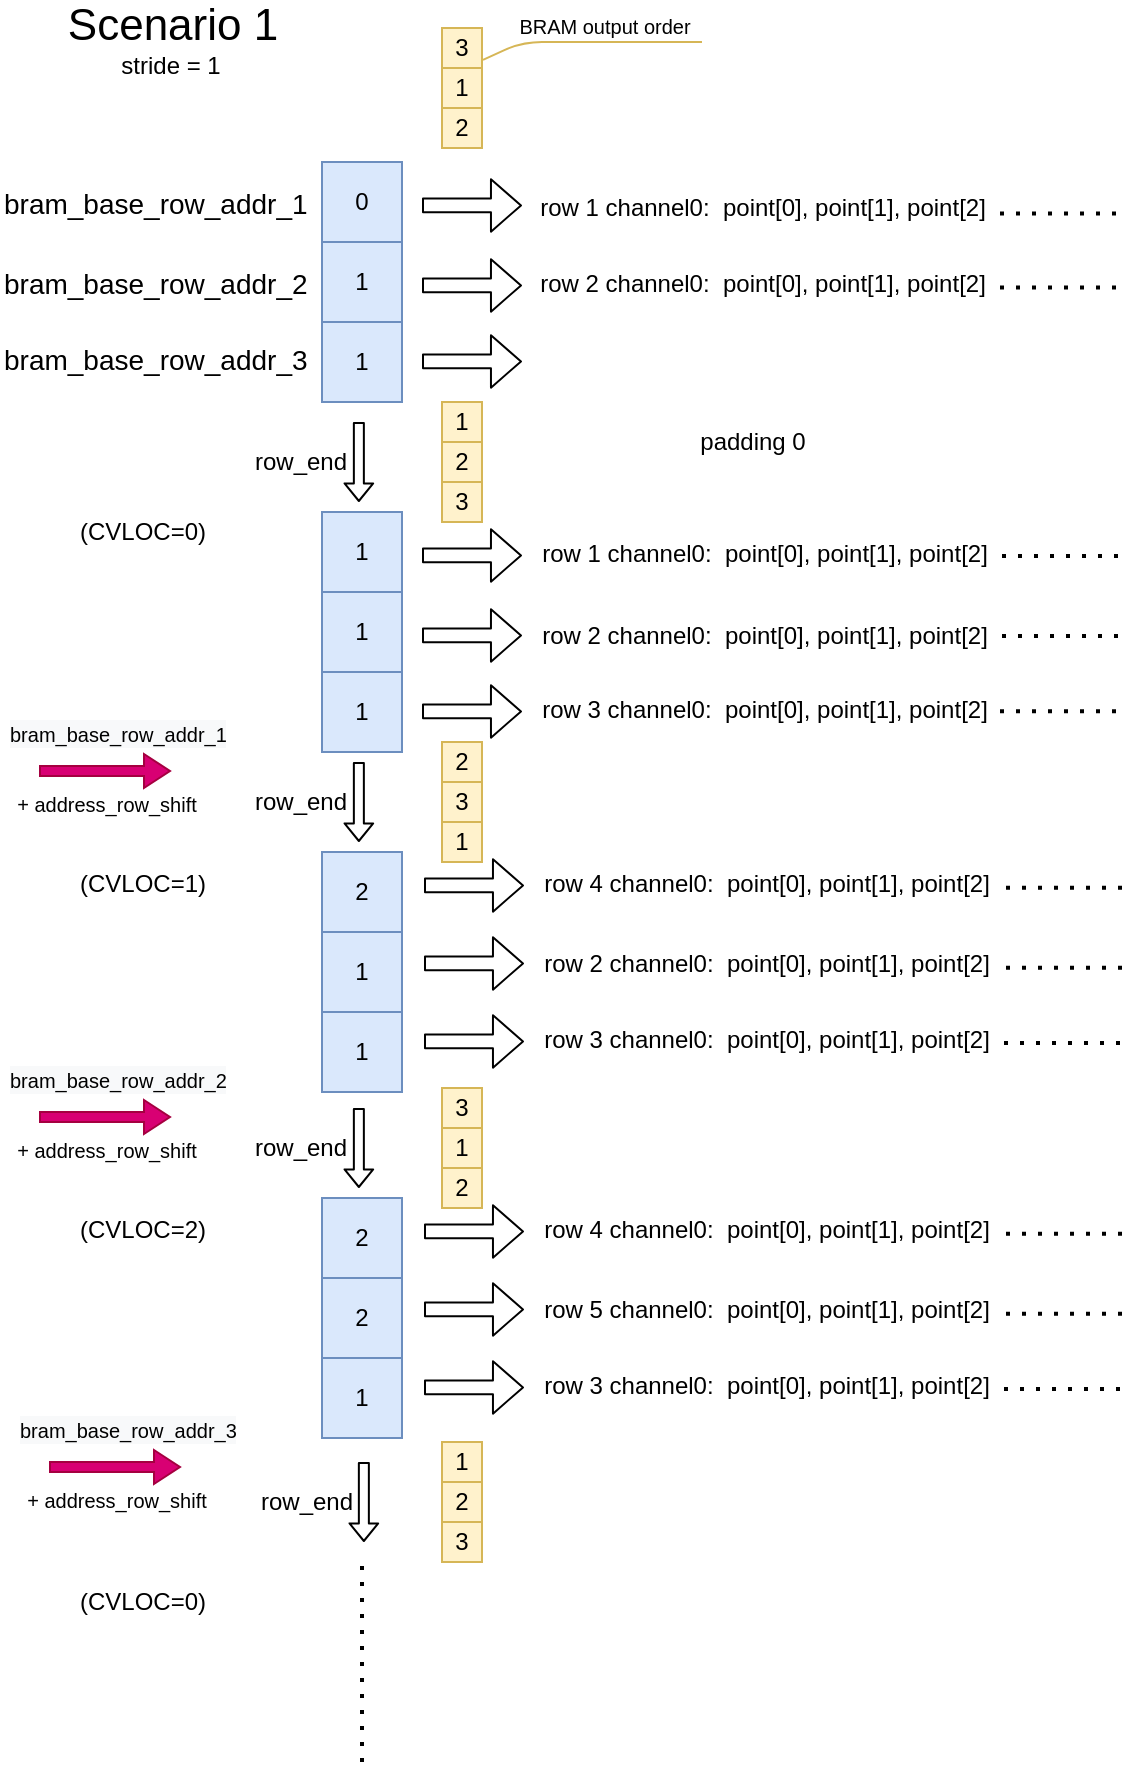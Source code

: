 <mxfile version="14.6.13" type="device"><diagram id="OM-HrraisLl1_jxZnfRo" name="Page-1"><mxGraphModel dx="1024" dy="592" grid="0" gridSize="10" guides="1" tooltips="1" connect="1" arrows="1" fold="1" page="1" pageScale="1" pageWidth="827" pageHeight="1169" math="0" shadow="0"><root><mxCell id="0"/><mxCell id="1" parent="0"/><mxCell id="KE0LGB8rZkqnc1I3y3M2-1" value="&lt;div style=&quot;text-align: left ; line-height: 1.75 ; font-size: 14px&quot;&gt;bram_base_row_addr_1&lt;/div&gt;" style="text;whiteSpace=wrap;html=1;" parent="1" vertex="1"><mxGeometry x="159" y="144" width="180" height="40" as="geometry"/></mxCell><mxCell id="KE0LGB8rZkqnc1I3y3M2-2" value="&lt;div style=&quot;text-align: left ; line-height: 1.75 ; font-size: 14px&quot;&gt;bram_base_row_addr_2&lt;/div&gt;" style="text;whiteSpace=wrap;html=1;" parent="1" vertex="1"><mxGeometry x="159" y="184" width="180" height="40" as="geometry"/></mxCell><mxCell id="KE0LGB8rZkqnc1I3y3M2-3" value="&lt;div style=&quot;text-align: left ; line-height: 1.75 ; font-size: 14px&quot;&gt;bram_base_row_addr_3&lt;/div&gt;" style="text;whiteSpace=wrap;html=1;" parent="1" vertex="1"><mxGeometry x="159" y="222" width="180" height="40" as="geometry"/></mxCell><mxCell id="KE0LGB8rZkqnc1I3y3M2-4" value="" style="shape=table;html=1;whiteSpace=wrap;startSize=0;container=1;collapsible=0;childLayout=tableLayout;fillColor=#dae8fc;strokeColor=#6c8ebf;" parent="1" vertex="1"><mxGeometry x="320" y="142" width="40" height="120" as="geometry"/></mxCell><mxCell id="KE0LGB8rZkqnc1I3y3M2-5" value="" style="shape=partialRectangle;html=1;whiteSpace=wrap;collapsible=0;dropTarget=0;pointerEvents=0;fillColor=none;top=0;left=0;bottom=0;right=0;points=[[0,0.5],[1,0.5]];portConstraint=eastwest;" parent="KE0LGB8rZkqnc1I3y3M2-4" vertex="1"><mxGeometry width="40" height="40" as="geometry"/></mxCell><mxCell id="KE0LGB8rZkqnc1I3y3M2-6" value="0" style="shape=partialRectangle;html=1;whiteSpace=wrap;connectable=0;overflow=hidden;fillColor=none;top=0;left=0;bottom=0;right=0;" parent="KE0LGB8rZkqnc1I3y3M2-5" vertex="1"><mxGeometry width="40" height="40" as="geometry"/></mxCell><mxCell id="KE0LGB8rZkqnc1I3y3M2-7" value="" style="shape=partialRectangle;html=1;whiteSpace=wrap;collapsible=0;dropTarget=0;pointerEvents=0;fillColor=none;top=0;left=0;bottom=0;right=0;points=[[0,0.5],[1,0.5]];portConstraint=eastwest;" parent="KE0LGB8rZkqnc1I3y3M2-4" vertex="1"><mxGeometry y="40" width="40" height="40" as="geometry"/></mxCell><mxCell id="KE0LGB8rZkqnc1I3y3M2-8" value="1" style="shape=partialRectangle;html=1;whiteSpace=wrap;connectable=0;overflow=hidden;fillColor=none;top=0;left=0;bottom=0;right=0;" parent="KE0LGB8rZkqnc1I3y3M2-7" vertex="1"><mxGeometry width="40" height="40" as="geometry"/></mxCell><mxCell id="KE0LGB8rZkqnc1I3y3M2-9" value="" style="shape=partialRectangle;html=1;whiteSpace=wrap;collapsible=0;dropTarget=0;pointerEvents=0;fillColor=none;top=0;left=0;bottom=0;right=0;points=[[0,0.5],[1,0.5]];portConstraint=eastwest;" parent="KE0LGB8rZkqnc1I3y3M2-4" vertex="1"><mxGeometry y="80" width="40" height="40" as="geometry"/></mxCell><mxCell id="KE0LGB8rZkqnc1I3y3M2-10" value="1" style="shape=partialRectangle;html=1;whiteSpace=wrap;connectable=0;overflow=hidden;fillColor=none;top=0;left=0;bottom=0;right=0;" parent="KE0LGB8rZkqnc1I3y3M2-9" vertex="1"><mxGeometry width="40" height="40" as="geometry"/></mxCell><mxCell id="KE0LGB8rZkqnc1I3y3M2-11" value="" style="shape=flexArrow;endArrow=classic;html=1;width=5;endSize=2.6;endWidth=8.333;" parent="1" edge="1"><mxGeometry width="50" height="50" relative="1" as="geometry"><mxPoint x="338.43" y="272" as="sourcePoint"/><mxPoint x="338.43" y="312" as="targetPoint"/></mxGeometry></mxCell><mxCell id="KE0LGB8rZkqnc1I3y3M2-12" value="row_end" style="text;html=1;align=center;verticalAlign=middle;resizable=0;points=[];autosize=1;strokeColor=none;" parent="1" vertex="1"><mxGeometry x="281" y="283" width="56" height="18" as="geometry"/></mxCell><mxCell id="KE0LGB8rZkqnc1I3y3M2-13" value="" style="shape=table;html=1;whiteSpace=wrap;startSize=0;container=1;collapsible=0;childLayout=tableLayout;fillColor=#dae8fc;strokeColor=#6c8ebf;" parent="1" vertex="1"><mxGeometry x="320" y="317" width="40" height="120" as="geometry"/></mxCell><mxCell id="KE0LGB8rZkqnc1I3y3M2-14" value="" style="shape=partialRectangle;html=1;whiteSpace=wrap;collapsible=0;dropTarget=0;pointerEvents=0;fillColor=none;top=0;left=0;bottom=0;right=0;points=[[0,0.5],[1,0.5]];portConstraint=eastwest;" parent="KE0LGB8rZkqnc1I3y3M2-13" vertex="1"><mxGeometry width="40" height="40" as="geometry"/></mxCell><mxCell id="KE0LGB8rZkqnc1I3y3M2-15" value="1" style="shape=partialRectangle;html=1;whiteSpace=wrap;connectable=0;overflow=hidden;fillColor=none;top=0;left=0;bottom=0;right=0;" parent="KE0LGB8rZkqnc1I3y3M2-14" vertex="1"><mxGeometry width="40" height="40" as="geometry"/></mxCell><mxCell id="KE0LGB8rZkqnc1I3y3M2-16" value="" style="shape=partialRectangle;html=1;whiteSpace=wrap;collapsible=0;dropTarget=0;pointerEvents=0;fillColor=none;top=0;left=0;bottom=0;right=0;points=[[0,0.5],[1,0.5]];portConstraint=eastwest;" parent="KE0LGB8rZkqnc1I3y3M2-13" vertex="1"><mxGeometry y="40" width="40" height="40" as="geometry"/></mxCell><mxCell id="KE0LGB8rZkqnc1I3y3M2-17" value="1" style="shape=partialRectangle;html=1;whiteSpace=wrap;connectable=0;overflow=hidden;fillColor=none;top=0;left=0;bottom=0;right=0;" parent="KE0LGB8rZkqnc1I3y3M2-16" vertex="1"><mxGeometry width="40" height="40" as="geometry"/></mxCell><mxCell id="KE0LGB8rZkqnc1I3y3M2-18" value="" style="shape=partialRectangle;html=1;whiteSpace=wrap;collapsible=0;dropTarget=0;pointerEvents=0;fillColor=none;top=0;left=0;bottom=0;right=0;points=[[0,0.5],[1,0.5]];portConstraint=eastwest;" parent="KE0LGB8rZkqnc1I3y3M2-13" vertex="1"><mxGeometry y="80" width="40" height="40" as="geometry"/></mxCell><mxCell id="KE0LGB8rZkqnc1I3y3M2-19" value="1" style="shape=partialRectangle;html=1;whiteSpace=wrap;connectable=0;overflow=hidden;fillColor=none;top=0;left=0;bottom=0;right=0;" parent="KE0LGB8rZkqnc1I3y3M2-18" vertex="1"><mxGeometry width="40" height="40" as="geometry"/></mxCell><mxCell id="KE0LGB8rZkqnc1I3y3M2-36" value="" style="shape=flexArrow;endArrow=classic;html=1;width=5;endSize=2.6;endWidth=8.333;" parent="1" edge="1"><mxGeometry width="50" height="50" relative="1" as="geometry"><mxPoint x="338.43" y="442" as="sourcePoint"/><mxPoint x="338.43" y="482" as="targetPoint"/></mxGeometry></mxCell><mxCell id="KE0LGB8rZkqnc1I3y3M2-37" value="" style="shape=table;html=1;whiteSpace=wrap;startSize=0;container=1;collapsible=0;childLayout=tableLayout;fillColor=#dae8fc;strokeColor=#6c8ebf;" parent="1" vertex="1"><mxGeometry x="320" y="487" width="40" height="120" as="geometry"/></mxCell><mxCell id="KE0LGB8rZkqnc1I3y3M2-38" value="" style="shape=partialRectangle;html=1;whiteSpace=wrap;collapsible=0;dropTarget=0;pointerEvents=0;fillColor=none;top=0;left=0;bottom=0;right=0;points=[[0,0.5],[1,0.5]];portConstraint=eastwest;" parent="KE0LGB8rZkqnc1I3y3M2-37" vertex="1"><mxGeometry width="40" height="40" as="geometry"/></mxCell><mxCell id="KE0LGB8rZkqnc1I3y3M2-39" value="2" style="shape=partialRectangle;html=1;whiteSpace=wrap;connectable=0;overflow=hidden;fillColor=none;top=0;left=0;bottom=0;right=0;" parent="KE0LGB8rZkqnc1I3y3M2-38" vertex="1"><mxGeometry width="40" height="40" as="geometry"/></mxCell><mxCell id="KE0LGB8rZkqnc1I3y3M2-40" value="" style="shape=partialRectangle;html=1;whiteSpace=wrap;collapsible=0;dropTarget=0;pointerEvents=0;fillColor=none;top=0;left=0;bottom=0;right=0;points=[[0,0.5],[1,0.5]];portConstraint=eastwest;" parent="KE0LGB8rZkqnc1I3y3M2-37" vertex="1"><mxGeometry y="40" width="40" height="40" as="geometry"/></mxCell><mxCell id="KE0LGB8rZkqnc1I3y3M2-41" value="1" style="shape=partialRectangle;html=1;whiteSpace=wrap;connectable=0;overflow=hidden;fillColor=none;top=0;left=0;bottom=0;right=0;" parent="KE0LGB8rZkqnc1I3y3M2-40" vertex="1"><mxGeometry width="40" height="40" as="geometry"/></mxCell><mxCell id="KE0LGB8rZkqnc1I3y3M2-42" value="" style="shape=partialRectangle;html=1;whiteSpace=wrap;collapsible=0;dropTarget=0;pointerEvents=0;fillColor=none;top=0;left=0;bottom=0;right=0;points=[[0,0.5],[1,0.5]];portConstraint=eastwest;" parent="KE0LGB8rZkqnc1I3y3M2-37" vertex="1"><mxGeometry y="80" width="40" height="40" as="geometry"/></mxCell><mxCell id="KE0LGB8rZkqnc1I3y3M2-43" value="1" style="shape=partialRectangle;html=1;whiteSpace=wrap;connectable=0;overflow=hidden;fillColor=none;top=0;left=0;bottom=0;right=0;" parent="KE0LGB8rZkqnc1I3y3M2-42" vertex="1"><mxGeometry width="40" height="40" as="geometry"/></mxCell><mxCell id="KE0LGB8rZkqnc1I3y3M2-44" value="row_end" style="text;html=1;align=center;verticalAlign=middle;resizable=0;points=[];autosize=1;strokeColor=none;" parent="1" vertex="1"><mxGeometry x="281" y="453" width="56" height="18" as="geometry"/></mxCell><mxCell id="KE0LGB8rZkqnc1I3y3M2-45" value="" style="shape=flexArrow;endArrow=classic;html=1;width=6.857;endSize=4.674;endWidth=18.367;" parent="1" edge="1"><mxGeometry width="50" height="50" relative="1" as="geometry"><mxPoint x="370" y="163.71" as="sourcePoint"/><mxPoint x="420" y="163.71" as="targetPoint"/></mxGeometry></mxCell><mxCell id="KE0LGB8rZkqnc1I3y3M2-46" value="padding 0" style="text;html=1;align=center;verticalAlign=middle;resizable=0;points=[];autosize=1;strokeColor=none;" parent="1" vertex="1"><mxGeometry x="500" y="272" width="70" height="20" as="geometry"/></mxCell><mxCell id="KE0LGB8rZkqnc1I3y3M2-47" value="" style="shape=flexArrow;endArrow=classic;html=1;width=6.857;endSize=4.674;endWidth=18.367;" parent="1" edge="1"><mxGeometry width="50" height="50" relative="1" as="geometry"><mxPoint x="370" y="203.71" as="sourcePoint"/><mxPoint x="420" y="203.71" as="targetPoint"/></mxGeometry></mxCell><mxCell id="KE0LGB8rZkqnc1I3y3M2-48" value="row 1 channel0:&amp;nbsp; point[0], point[1], point[2]" style="text;html=1;align=center;verticalAlign=middle;resizable=0;points=[];autosize=1;strokeColor=none;" parent="1" vertex="1"><mxGeometry x="423" y="156" width="233" height="18" as="geometry"/></mxCell><mxCell id="KE0LGB8rZkqnc1I3y3M2-49" value="" style="shape=table;html=1;whiteSpace=wrap;startSize=0;container=1;collapsible=0;childLayout=tableLayout;fillColor=#fff2cc;strokeColor=#d6b656;" parent="1" vertex="1"><mxGeometry x="380" y="75" width="20" height="60" as="geometry"/></mxCell><mxCell id="KE0LGB8rZkqnc1I3y3M2-50" value="" style="shape=partialRectangle;html=1;whiteSpace=wrap;collapsible=0;dropTarget=0;pointerEvents=0;fillColor=none;top=0;left=0;bottom=0;right=0;points=[[0,0.5],[1,0.5]];portConstraint=eastwest;" parent="KE0LGB8rZkqnc1I3y3M2-49" vertex="1"><mxGeometry width="20" height="20" as="geometry"/></mxCell><mxCell id="KE0LGB8rZkqnc1I3y3M2-51" value="3" style="shape=partialRectangle;html=1;whiteSpace=wrap;connectable=0;overflow=hidden;fillColor=none;top=0;left=0;bottom=0;right=0;" parent="KE0LGB8rZkqnc1I3y3M2-50" vertex="1"><mxGeometry width="20" height="20" as="geometry"/></mxCell><mxCell id="KE0LGB8rZkqnc1I3y3M2-52" value="" style="shape=partialRectangle;html=1;whiteSpace=wrap;collapsible=0;dropTarget=0;pointerEvents=0;fillColor=none;top=0;left=0;bottom=0;right=0;points=[[0,0.5],[1,0.5]];portConstraint=eastwest;" parent="KE0LGB8rZkqnc1I3y3M2-49" vertex="1"><mxGeometry y="20" width="20" height="20" as="geometry"/></mxCell><mxCell id="KE0LGB8rZkqnc1I3y3M2-53" value="1" style="shape=partialRectangle;html=1;whiteSpace=wrap;connectable=0;overflow=hidden;fillColor=none;top=0;left=0;bottom=0;right=0;" parent="KE0LGB8rZkqnc1I3y3M2-52" vertex="1"><mxGeometry width="20" height="20" as="geometry"/></mxCell><mxCell id="KE0LGB8rZkqnc1I3y3M2-54" value="" style="shape=partialRectangle;html=1;whiteSpace=wrap;collapsible=0;dropTarget=0;pointerEvents=0;fillColor=none;top=0;left=0;bottom=0;right=0;points=[[0,0.5],[1,0.5]];portConstraint=eastwest;" parent="KE0LGB8rZkqnc1I3y3M2-49" vertex="1"><mxGeometry y="40" width="20" height="20" as="geometry"/></mxCell><mxCell id="KE0LGB8rZkqnc1I3y3M2-55" value="2" style="shape=partialRectangle;html=1;whiteSpace=wrap;connectable=0;overflow=hidden;fillColor=none;top=0;left=0;bottom=0;right=0;" parent="KE0LGB8rZkqnc1I3y3M2-54" vertex="1"><mxGeometry width="20" height="20" as="geometry"/></mxCell><mxCell id="KE0LGB8rZkqnc1I3y3M2-56" value="&lt;font style=&quot;font-size: 10px&quot;&gt;BRAM output order&lt;/font&gt;" style="text;html=1;align=center;verticalAlign=middle;resizable=0;points=[];autosize=1;strokeColor=none;" parent="1" vertex="1"><mxGeometry x="411" y="64" width="100" height="20" as="geometry"/></mxCell><mxCell id="KE0LGB8rZkqnc1I3y3M2-57" value="" style="shape=flexArrow;endArrow=classic;html=1;width=6.857;endSize=4.674;endWidth=18.367;" parent="1" edge="1"><mxGeometry width="50" height="50" relative="1" as="geometry"><mxPoint x="370" y="241.71" as="sourcePoint"/><mxPoint x="420" y="241.71" as="targetPoint"/></mxGeometry></mxCell><mxCell id="KE0LGB8rZkqnc1I3y3M2-58" value="row 2 channel0:&amp;nbsp; point[0], point[1], point[2]" style="text;html=1;align=center;verticalAlign=middle;resizable=0;points=[];autosize=1;strokeColor=none;" parent="1" vertex="1"><mxGeometry x="423" y="194" width="233" height="18" as="geometry"/></mxCell><mxCell id="KE0LGB8rZkqnc1I3y3M2-59" value="" style="endArrow=none;dashed=1;html=1;dashPattern=1 3;strokeWidth=2;" parent="1" edge="1"><mxGeometry width="50" height="50" relative="1" as="geometry"><mxPoint x="659" y="167.71" as="sourcePoint"/><mxPoint x="719" y="167.71" as="targetPoint"/></mxGeometry></mxCell><mxCell id="KE0LGB8rZkqnc1I3y3M2-61" value="" style="endArrow=none;dashed=1;html=1;dashPattern=1 3;strokeWidth=2;" parent="1" edge="1"><mxGeometry width="50" height="50" relative="1" as="geometry"><mxPoint x="659" y="204.71" as="sourcePoint"/><mxPoint x="719" y="204.71" as="targetPoint"/></mxGeometry></mxCell><mxCell id="KE0LGB8rZkqnc1I3y3M2-62" value="" style="shape=flexArrow;endArrow=classic;html=1;width=6.857;endSize=4.674;endWidth=18.367;" parent="1" edge="1"><mxGeometry width="50" height="50" relative="1" as="geometry"><mxPoint x="370" y="338.71" as="sourcePoint"/><mxPoint x="420" y="338.71" as="targetPoint"/></mxGeometry></mxCell><mxCell id="KE0LGB8rZkqnc1I3y3M2-64" value="" style="shape=flexArrow;endArrow=classic;html=1;width=6.857;endSize=4.674;endWidth=18.367;" parent="1" edge="1"><mxGeometry width="50" height="50" relative="1" as="geometry"><mxPoint x="370" y="378.71" as="sourcePoint"/><mxPoint x="420" y="378.71" as="targetPoint"/></mxGeometry></mxCell><mxCell id="KE0LGB8rZkqnc1I3y3M2-65" value="row 1 channel0:&amp;nbsp; point[0], point[1], point[2]" style="text;html=1;align=center;verticalAlign=middle;resizable=0;points=[];autosize=1;strokeColor=none;" parent="1" vertex="1"><mxGeometry x="424" y="329" width="233" height="18" as="geometry"/></mxCell><mxCell id="KE0LGB8rZkqnc1I3y3M2-66" value="" style="shape=flexArrow;endArrow=classic;html=1;width=6.857;endSize=4.674;endWidth=18.367;" parent="1" edge="1"><mxGeometry width="50" height="50" relative="1" as="geometry"><mxPoint x="370" y="416.71" as="sourcePoint"/><mxPoint x="420" y="416.71" as="targetPoint"/></mxGeometry></mxCell><mxCell id="KE0LGB8rZkqnc1I3y3M2-67" value="row 2 channel0:&amp;nbsp; point[0], point[1], point[2]" style="text;html=1;align=center;verticalAlign=middle;resizable=0;points=[];autosize=1;strokeColor=none;" parent="1" vertex="1"><mxGeometry x="424" y="370" width="233" height="18" as="geometry"/></mxCell><mxCell id="KE0LGB8rZkqnc1I3y3M2-70" value="row 3 channel0:&amp;nbsp; point[0], point[1], point[2]" style="text;html=1;align=center;verticalAlign=middle;resizable=0;points=[];autosize=1;strokeColor=none;" parent="1" vertex="1"><mxGeometry x="424" y="407" width="233" height="18" as="geometry"/></mxCell><mxCell id="KE0LGB8rZkqnc1I3y3M2-74" value="" style="endArrow=none;html=1;exitX=1.025;exitY=0.795;exitDx=0;exitDy=0;exitPerimeter=0;fillColor=#fff2cc;strokeColor=#d6b656;" parent="1" source="KE0LGB8rZkqnc1I3y3M2-50" edge="1"><mxGeometry width="50" height="50" relative="1" as="geometry"><mxPoint x="410" y="132" as="sourcePoint"/><mxPoint x="510" y="82" as="targetPoint"/><Array as="points"><mxPoint x="420" y="82"/></Array></mxGeometry></mxCell><mxCell id="KE0LGB8rZkqnc1I3y3M2-75" value="" style="shape=table;html=1;whiteSpace=wrap;startSize=0;container=1;collapsible=0;childLayout=tableLayout;fillColor=#fff2cc;strokeColor=#d6b656;" parent="1" vertex="1"><mxGeometry x="380" y="262" width="20" height="60" as="geometry"/></mxCell><mxCell id="KE0LGB8rZkqnc1I3y3M2-76" value="" style="shape=partialRectangle;html=1;whiteSpace=wrap;collapsible=0;dropTarget=0;pointerEvents=0;fillColor=none;top=0;left=0;bottom=0;right=0;points=[[0,0.5],[1,0.5]];portConstraint=eastwest;" parent="KE0LGB8rZkqnc1I3y3M2-75" vertex="1"><mxGeometry width="20" height="20" as="geometry"/></mxCell><mxCell id="KE0LGB8rZkqnc1I3y3M2-77" value="1" style="shape=partialRectangle;html=1;whiteSpace=wrap;connectable=0;overflow=hidden;fillColor=none;top=0;left=0;bottom=0;right=0;" parent="KE0LGB8rZkqnc1I3y3M2-76" vertex="1"><mxGeometry width="20" height="20" as="geometry"/></mxCell><mxCell id="KE0LGB8rZkqnc1I3y3M2-78" value="" style="shape=partialRectangle;html=1;whiteSpace=wrap;collapsible=0;dropTarget=0;pointerEvents=0;fillColor=none;top=0;left=0;bottom=0;right=0;points=[[0,0.5],[1,0.5]];portConstraint=eastwest;" parent="KE0LGB8rZkqnc1I3y3M2-75" vertex="1"><mxGeometry y="20" width="20" height="20" as="geometry"/></mxCell><mxCell id="KE0LGB8rZkqnc1I3y3M2-79" value="2" style="shape=partialRectangle;html=1;whiteSpace=wrap;connectable=0;overflow=hidden;fillColor=none;top=0;left=0;bottom=0;right=0;" parent="KE0LGB8rZkqnc1I3y3M2-78" vertex="1"><mxGeometry width="20" height="20" as="geometry"/></mxCell><mxCell id="KE0LGB8rZkqnc1I3y3M2-80" value="" style="shape=partialRectangle;html=1;whiteSpace=wrap;collapsible=0;dropTarget=0;pointerEvents=0;fillColor=none;top=0;left=0;bottom=0;right=0;points=[[0,0.5],[1,0.5]];portConstraint=eastwest;" parent="KE0LGB8rZkqnc1I3y3M2-75" vertex="1"><mxGeometry y="40" width="20" height="20" as="geometry"/></mxCell><mxCell id="KE0LGB8rZkqnc1I3y3M2-81" value="3" style="shape=partialRectangle;html=1;whiteSpace=wrap;connectable=0;overflow=hidden;fillColor=none;top=0;left=0;bottom=0;right=0;" parent="KE0LGB8rZkqnc1I3y3M2-80" vertex="1"><mxGeometry width="20" height="20" as="geometry"/></mxCell><mxCell id="KE0LGB8rZkqnc1I3y3M2-82" value="&lt;font style=&quot;font-size: 22px&quot;&gt;Scenario 1&lt;/font&gt;" style="text;html=1;align=center;verticalAlign=middle;resizable=0;points=[];autosize=1;strokeColor=none;" parent="1" vertex="1"><mxGeometry x="185" y="64" width="120" height="20" as="geometry"/></mxCell><mxCell id="KE0LGB8rZkqnc1I3y3M2-83" value="stride = 1" style="text;html=1;align=center;verticalAlign=middle;resizable=0;points=[];autosize=1;strokeColor=none;" parent="1" vertex="1"><mxGeometry x="209" y="84" width="70" height="20" as="geometry"/></mxCell><mxCell id="KE0LGB8rZkqnc1I3y3M2-84" value="" style="shape=table;html=1;whiteSpace=wrap;startSize=0;container=1;collapsible=0;childLayout=tableLayout;fillColor=#fff2cc;strokeColor=#d6b656;" parent="1" vertex="1"><mxGeometry x="380" y="432" width="20" height="60" as="geometry"/></mxCell><mxCell id="KE0LGB8rZkqnc1I3y3M2-85" value="" style="shape=partialRectangle;html=1;whiteSpace=wrap;collapsible=0;dropTarget=0;pointerEvents=0;fillColor=none;top=0;left=0;bottom=0;right=0;points=[[0,0.5],[1,0.5]];portConstraint=eastwest;" parent="KE0LGB8rZkqnc1I3y3M2-84" vertex="1"><mxGeometry width="20" height="20" as="geometry"/></mxCell><mxCell id="KE0LGB8rZkqnc1I3y3M2-86" value="2" style="shape=partialRectangle;html=1;whiteSpace=wrap;connectable=0;overflow=hidden;fillColor=none;top=0;left=0;bottom=0;right=0;" parent="KE0LGB8rZkqnc1I3y3M2-85" vertex="1"><mxGeometry width="20" height="20" as="geometry"/></mxCell><mxCell id="KE0LGB8rZkqnc1I3y3M2-87" value="" style="shape=partialRectangle;html=1;whiteSpace=wrap;collapsible=0;dropTarget=0;pointerEvents=0;fillColor=none;top=0;left=0;bottom=0;right=0;points=[[0,0.5],[1,0.5]];portConstraint=eastwest;" parent="KE0LGB8rZkqnc1I3y3M2-84" vertex="1"><mxGeometry y="20" width="20" height="20" as="geometry"/></mxCell><mxCell id="KE0LGB8rZkqnc1I3y3M2-88" value="3" style="shape=partialRectangle;html=1;whiteSpace=wrap;connectable=0;overflow=hidden;fillColor=none;top=0;left=0;bottom=0;right=0;" parent="KE0LGB8rZkqnc1I3y3M2-87" vertex="1"><mxGeometry width="20" height="20" as="geometry"/></mxCell><mxCell id="KE0LGB8rZkqnc1I3y3M2-89" value="" style="shape=partialRectangle;html=1;whiteSpace=wrap;collapsible=0;dropTarget=0;pointerEvents=0;fillColor=none;top=0;left=0;bottom=0;right=0;points=[[0,0.5],[1,0.5]];portConstraint=eastwest;" parent="KE0LGB8rZkqnc1I3y3M2-84" vertex="1"><mxGeometry y="40" width="20" height="20" as="geometry"/></mxCell><mxCell id="KE0LGB8rZkqnc1I3y3M2-90" value="1" style="shape=partialRectangle;html=1;whiteSpace=wrap;connectable=0;overflow=hidden;fillColor=none;top=0;left=0;bottom=0;right=0;" parent="KE0LGB8rZkqnc1I3y3M2-89" vertex="1"><mxGeometry width="20" height="20" as="geometry"/></mxCell><mxCell id="KE0LGB8rZkqnc1I3y3M2-91" value="" style="shape=flexArrow;endArrow=classic;html=1;width=6.857;endSize=4.674;endWidth=18.367;" parent="1" edge="1"><mxGeometry width="50" height="50" relative="1" as="geometry"><mxPoint x="371.0" y="503.71" as="sourcePoint"/><mxPoint x="421.0" y="503.71" as="targetPoint"/></mxGeometry></mxCell><mxCell id="KE0LGB8rZkqnc1I3y3M2-92" value="" style="shape=flexArrow;endArrow=classic;html=1;width=6.857;endSize=4.674;endWidth=18.367;" parent="1" edge="1"><mxGeometry width="50" height="50" relative="1" as="geometry"><mxPoint x="371.0" y="542.71" as="sourcePoint"/><mxPoint x="421.0" y="542.71" as="targetPoint"/></mxGeometry></mxCell><mxCell id="KE0LGB8rZkqnc1I3y3M2-93" value="row 4 channel0:&amp;nbsp; point[0], point[1], point[2]" style="text;html=1;align=center;verticalAlign=middle;resizable=0;points=[];autosize=1;strokeColor=none;" parent="1" vertex="1"><mxGeometry x="425" y="494" width="233" height="18" as="geometry"/></mxCell><mxCell id="KE0LGB8rZkqnc1I3y3M2-94" value="" style="shape=flexArrow;endArrow=classic;html=1;width=6.857;endSize=4.674;endWidth=18.367;" parent="1" edge="1"><mxGeometry width="50" height="50" relative="1" as="geometry"><mxPoint x="371.0" y="581.71" as="sourcePoint"/><mxPoint x="421.0" y="581.71" as="targetPoint"/></mxGeometry></mxCell><mxCell id="KE0LGB8rZkqnc1I3y3M2-95" value="row 2 channel0:&amp;nbsp; point[0], point[1], point[2]" style="text;html=1;align=center;verticalAlign=middle;resizable=0;points=[];autosize=1;strokeColor=none;" parent="1" vertex="1"><mxGeometry x="425" y="534" width="233" height="18" as="geometry"/></mxCell><mxCell id="KE0LGB8rZkqnc1I3y3M2-96" value="row 3 channel0:&amp;nbsp; point[0], point[1], point[2]" style="text;html=1;align=center;verticalAlign=middle;resizable=0;points=[];autosize=1;strokeColor=none;" parent="1" vertex="1"><mxGeometry x="425" y="572" width="233" height="18" as="geometry"/></mxCell><mxCell id="KE0LGB8rZkqnc1I3y3M2-97" value="" style="endArrow=none;dashed=1;html=1;dashPattern=1 3;strokeWidth=2;" parent="1" edge="1"><mxGeometry width="50" height="50" relative="1" as="geometry"><mxPoint x="660" y="339.0" as="sourcePoint"/><mxPoint x="720" y="339.0" as="targetPoint"/></mxGeometry></mxCell><mxCell id="KE0LGB8rZkqnc1I3y3M2-98" value="" style="endArrow=none;dashed=1;html=1;dashPattern=1 3;strokeWidth=2;" parent="1" edge="1"><mxGeometry width="50" height="50" relative="1" as="geometry"><mxPoint x="660" y="379" as="sourcePoint"/><mxPoint x="720" y="379" as="targetPoint"/></mxGeometry></mxCell><mxCell id="KE0LGB8rZkqnc1I3y3M2-101" value="" style="endArrow=none;dashed=1;html=1;dashPattern=1 3;strokeWidth=2;" parent="1" edge="1"><mxGeometry width="50" height="50" relative="1" as="geometry"><mxPoint x="659" y="416.66" as="sourcePoint"/><mxPoint x="719" y="416.66" as="targetPoint"/></mxGeometry></mxCell><mxCell id="KE0LGB8rZkqnc1I3y3M2-102" value="" style="endArrow=none;dashed=1;html=1;dashPattern=1 3;strokeWidth=2;" parent="1" edge="1"><mxGeometry width="50" height="50" relative="1" as="geometry"><mxPoint x="662" y="504.83" as="sourcePoint"/><mxPoint x="722" y="504.83" as="targetPoint"/></mxGeometry></mxCell><mxCell id="KE0LGB8rZkqnc1I3y3M2-103" value="" style="endArrow=none;dashed=1;html=1;dashPattern=1 3;strokeWidth=2;" parent="1" edge="1"><mxGeometry width="50" height="50" relative="1" as="geometry"><mxPoint x="662" y="544.83" as="sourcePoint"/><mxPoint x="722" y="544.83" as="targetPoint"/></mxGeometry></mxCell><mxCell id="KE0LGB8rZkqnc1I3y3M2-104" value="" style="endArrow=none;dashed=1;html=1;dashPattern=1 3;strokeWidth=2;" parent="1" edge="1"><mxGeometry width="50" height="50" relative="1" as="geometry"><mxPoint x="661" y="582.49" as="sourcePoint"/><mxPoint x="721" y="582.49" as="targetPoint"/></mxGeometry></mxCell><mxCell id="KE0LGB8rZkqnc1I3y3M2-105" value="" style="shape=flexArrow;endArrow=classic;html=1;width=5;endSize=2.6;endWidth=8.333;" parent="1" edge="1"><mxGeometry width="50" height="50" relative="1" as="geometry"><mxPoint x="338.43" y="615" as="sourcePoint"/><mxPoint x="338.43" y="655" as="targetPoint"/></mxGeometry></mxCell><mxCell id="KE0LGB8rZkqnc1I3y3M2-106" value="" style="shape=table;html=1;whiteSpace=wrap;startSize=0;container=1;collapsible=0;childLayout=tableLayout;fillColor=#dae8fc;strokeColor=#6c8ebf;" parent="1" vertex="1"><mxGeometry x="320" y="660" width="40" height="120" as="geometry"/></mxCell><mxCell id="KE0LGB8rZkqnc1I3y3M2-107" value="" style="shape=partialRectangle;html=1;whiteSpace=wrap;collapsible=0;dropTarget=0;pointerEvents=0;fillColor=none;top=0;left=0;bottom=0;right=0;points=[[0,0.5],[1,0.5]];portConstraint=eastwest;" parent="KE0LGB8rZkqnc1I3y3M2-106" vertex="1"><mxGeometry width="40" height="40" as="geometry"/></mxCell><mxCell id="KE0LGB8rZkqnc1I3y3M2-108" value="2" style="shape=partialRectangle;html=1;whiteSpace=wrap;connectable=0;overflow=hidden;fillColor=none;top=0;left=0;bottom=0;right=0;" parent="KE0LGB8rZkqnc1I3y3M2-107" vertex="1"><mxGeometry width="40" height="40" as="geometry"/></mxCell><mxCell id="KE0LGB8rZkqnc1I3y3M2-109" value="" style="shape=partialRectangle;html=1;whiteSpace=wrap;collapsible=0;dropTarget=0;pointerEvents=0;fillColor=none;top=0;left=0;bottom=0;right=0;points=[[0,0.5],[1,0.5]];portConstraint=eastwest;" parent="KE0LGB8rZkqnc1I3y3M2-106" vertex="1"><mxGeometry y="40" width="40" height="40" as="geometry"/></mxCell><mxCell id="KE0LGB8rZkqnc1I3y3M2-110" value="2" style="shape=partialRectangle;html=1;whiteSpace=wrap;connectable=0;overflow=hidden;fillColor=none;top=0;left=0;bottom=0;right=0;" parent="KE0LGB8rZkqnc1I3y3M2-109" vertex="1"><mxGeometry width="40" height="40" as="geometry"/></mxCell><mxCell id="KE0LGB8rZkqnc1I3y3M2-111" value="" style="shape=partialRectangle;html=1;whiteSpace=wrap;collapsible=0;dropTarget=0;pointerEvents=0;fillColor=none;top=0;left=0;bottom=0;right=0;points=[[0,0.5],[1,0.5]];portConstraint=eastwest;" parent="KE0LGB8rZkqnc1I3y3M2-106" vertex="1"><mxGeometry y="80" width="40" height="40" as="geometry"/></mxCell><mxCell id="KE0LGB8rZkqnc1I3y3M2-112" value="1" style="shape=partialRectangle;html=1;whiteSpace=wrap;connectable=0;overflow=hidden;fillColor=none;top=0;left=0;bottom=0;right=0;" parent="KE0LGB8rZkqnc1I3y3M2-111" vertex="1"><mxGeometry width="40" height="40" as="geometry"/></mxCell><mxCell id="KE0LGB8rZkqnc1I3y3M2-113" value="row_end" style="text;html=1;align=center;verticalAlign=middle;resizable=0;points=[];autosize=1;strokeColor=none;" parent="1" vertex="1"><mxGeometry x="281" y="626" width="56" height="18" as="geometry"/></mxCell><mxCell id="KE0LGB8rZkqnc1I3y3M2-114" value="" style="shape=table;html=1;whiteSpace=wrap;startSize=0;container=1;collapsible=0;childLayout=tableLayout;fillColor=#fff2cc;strokeColor=#d6b656;" parent="1" vertex="1"><mxGeometry x="380" y="605" width="20" height="60" as="geometry"/></mxCell><mxCell id="KE0LGB8rZkqnc1I3y3M2-115" value="" style="shape=partialRectangle;html=1;whiteSpace=wrap;collapsible=0;dropTarget=0;pointerEvents=0;fillColor=none;top=0;left=0;bottom=0;right=0;points=[[0,0.5],[1,0.5]];portConstraint=eastwest;" parent="KE0LGB8rZkqnc1I3y3M2-114" vertex="1"><mxGeometry width="20" height="20" as="geometry"/></mxCell><mxCell id="KE0LGB8rZkqnc1I3y3M2-116" value="3" style="shape=partialRectangle;html=1;whiteSpace=wrap;connectable=0;overflow=hidden;fillColor=none;top=0;left=0;bottom=0;right=0;" parent="KE0LGB8rZkqnc1I3y3M2-115" vertex="1"><mxGeometry width="20" height="20" as="geometry"/></mxCell><mxCell id="KE0LGB8rZkqnc1I3y3M2-117" value="" style="shape=partialRectangle;html=1;whiteSpace=wrap;collapsible=0;dropTarget=0;pointerEvents=0;fillColor=none;top=0;left=0;bottom=0;right=0;points=[[0,0.5],[1,0.5]];portConstraint=eastwest;" parent="KE0LGB8rZkqnc1I3y3M2-114" vertex="1"><mxGeometry y="20" width="20" height="20" as="geometry"/></mxCell><mxCell id="KE0LGB8rZkqnc1I3y3M2-118" value="1" style="shape=partialRectangle;html=1;whiteSpace=wrap;connectable=0;overflow=hidden;fillColor=none;top=0;left=0;bottom=0;right=0;" parent="KE0LGB8rZkqnc1I3y3M2-117" vertex="1"><mxGeometry width="20" height="20" as="geometry"/></mxCell><mxCell id="KE0LGB8rZkqnc1I3y3M2-119" value="" style="shape=partialRectangle;html=1;whiteSpace=wrap;collapsible=0;dropTarget=0;pointerEvents=0;fillColor=none;top=0;left=0;bottom=0;right=0;points=[[0,0.5],[1,0.5]];portConstraint=eastwest;" parent="KE0LGB8rZkqnc1I3y3M2-114" vertex="1"><mxGeometry y="40" width="20" height="20" as="geometry"/></mxCell><mxCell id="KE0LGB8rZkqnc1I3y3M2-120" value="2" style="shape=partialRectangle;html=1;whiteSpace=wrap;connectable=0;overflow=hidden;fillColor=none;top=0;left=0;bottom=0;right=0;" parent="KE0LGB8rZkqnc1I3y3M2-119" vertex="1"><mxGeometry width="20" height="20" as="geometry"/></mxCell><mxCell id="KE0LGB8rZkqnc1I3y3M2-121" value="" style="shape=flexArrow;endArrow=classic;html=1;width=6.857;endSize=4.674;endWidth=18.367;" parent="1" edge="1"><mxGeometry width="50" height="50" relative="1" as="geometry"><mxPoint x="371.0" y="676.71" as="sourcePoint"/><mxPoint x="421.0" y="676.71" as="targetPoint"/></mxGeometry></mxCell><mxCell id="KE0LGB8rZkqnc1I3y3M2-122" value="" style="shape=flexArrow;endArrow=classic;html=1;width=6.857;endSize=4.674;endWidth=18.367;" parent="1" edge="1"><mxGeometry width="50" height="50" relative="1" as="geometry"><mxPoint x="371.0" y="715.71" as="sourcePoint"/><mxPoint x="421.0" y="715.71" as="targetPoint"/></mxGeometry></mxCell><mxCell id="KE0LGB8rZkqnc1I3y3M2-123" value="row 4 channel0:&amp;nbsp; point[0], point[1], point[2]" style="text;html=1;align=center;verticalAlign=middle;resizable=0;points=[];autosize=1;strokeColor=none;" parent="1" vertex="1"><mxGeometry x="425" y="667" width="233" height="18" as="geometry"/></mxCell><mxCell id="KE0LGB8rZkqnc1I3y3M2-124" value="" style="shape=flexArrow;endArrow=classic;html=1;width=6.857;endSize=4.674;endWidth=18.367;" parent="1" edge="1"><mxGeometry width="50" height="50" relative="1" as="geometry"><mxPoint x="371.0" y="754.71" as="sourcePoint"/><mxPoint x="421.0" y="754.71" as="targetPoint"/></mxGeometry></mxCell><mxCell id="KE0LGB8rZkqnc1I3y3M2-125" value="row 5 channel0:&amp;nbsp; point[0], point[1], point[2]" style="text;html=1;align=center;verticalAlign=middle;resizable=0;points=[];autosize=1;strokeColor=none;" parent="1" vertex="1"><mxGeometry x="425" y="707" width="233" height="18" as="geometry"/></mxCell><mxCell id="KE0LGB8rZkqnc1I3y3M2-126" value="row 3 channel0:&amp;nbsp; point[0], point[1], point[2]" style="text;html=1;align=center;verticalAlign=middle;resizable=0;points=[];autosize=1;strokeColor=none;" parent="1" vertex="1"><mxGeometry x="425" y="745" width="233" height="18" as="geometry"/></mxCell><mxCell id="KE0LGB8rZkqnc1I3y3M2-127" value="" style="endArrow=none;dashed=1;html=1;dashPattern=1 3;strokeWidth=2;" parent="1" edge="1"><mxGeometry width="50" height="50" relative="1" as="geometry"><mxPoint x="662" y="677.83" as="sourcePoint"/><mxPoint x="722" y="677.83" as="targetPoint"/></mxGeometry></mxCell><mxCell id="KE0LGB8rZkqnc1I3y3M2-128" value="" style="endArrow=none;dashed=1;html=1;dashPattern=1 3;strokeWidth=2;" parent="1" edge="1"><mxGeometry width="50" height="50" relative="1" as="geometry"><mxPoint x="662" y="717.83" as="sourcePoint"/><mxPoint x="722" y="717.83" as="targetPoint"/></mxGeometry></mxCell><mxCell id="KE0LGB8rZkqnc1I3y3M2-129" value="" style="endArrow=none;dashed=1;html=1;dashPattern=1 3;strokeWidth=2;" parent="1" edge="1"><mxGeometry width="50" height="50" relative="1" as="geometry"><mxPoint x="661" y="755.49" as="sourcePoint"/><mxPoint x="721" y="755.49" as="targetPoint"/></mxGeometry></mxCell><mxCell id="KE0LGB8rZkqnc1I3y3M2-130" value="(CVLOC=0)" style="text;html=1;align=center;verticalAlign=middle;resizable=0;points=[];autosize=1;strokeColor=none;" parent="1" vertex="1"><mxGeometry x="190" y="317" width="80" height="20" as="geometry"/></mxCell><mxCell id="KE0LGB8rZkqnc1I3y3M2-131" value="(CVLOC=1)" style="text;html=1;align=center;verticalAlign=middle;resizable=0;points=[];autosize=1;strokeColor=none;" parent="1" vertex="1"><mxGeometry x="190" y="493" width="80" height="20" as="geometry"/></mxCell><mxCell id="KE0LGB8rZkqnc1I3y3M2-132" value="(CVLOC=2)" style="text;html=1;align=center;verticalAlign=middle;resizable=0;points=[];autosize=1;strokeColor=none;" parent="1" vertex="1"><mxGeometry x="190" y="666" width="80" height="20" as="geometry"/></mxCell><mxCell id="KE0LGB8rZkqnc1I3y3M2-133" value="&lt;span style=&quot;color: rgb(0 , 0 , 0) ; font-family: &amp;#34;helvetica&amp;#34; ; font-style: normal ; font-weight: 400 ; letter-spacing: normal ; text-align: left ; text-indent: 0px ; text-transform: none ; word-spacing: 0px ; background-color: rgb(248 , 249 , 250) ; display: inline ; float: none&quot;&gt;&lt;font style=&quot;font-size: 10px&quot;&gt;bram_base_row_addr_1&lt;/font&gt;&lt;br&gt;&lt;br&gt;&lt;/span&gt;" style="text;whiteSpace=wrap;html=1;" parent="1" vertex="1"><mxGeometry x="161.5" y="414" width="180" height="30" as="geometry"/></mxCell><mxCell id="KE0LGB8rZkqnc1I3y3M2-134" value="" style="shape=singleArrow;whiteSpace=wrap;html=1;fillColor=#d80073;strokeColor=#A50040;fontColor=#ffffff;" parent="1" vertex="1"><mxGeometry x="179" y="438" width="65" height="17" as="geometry"/></mxCell><mxCell id="KE0LGB8rZkqnc1I3y3M2-135" value="&lt;font style=&quot;font-size: 10px&quot;&gt;+&amp;nbsp;address_row_shift&lt;/font&gt;" style="text;html=1;align=center;verticalAlign=middle;resizable=0;points=[];autosize=1;strokeColor=none;" parent="1" vertex="1"><mxGeometry x="161.5" y="453" width="100" height="19" as="geometry"/></mxCell><mxCell id="KE0LGB8rZkqnc1I3y3M2-136" value="&lt;span style=&quot;color: rgb(0 , 0 , 0) ; font-family: &amp;#34;helvetica&amp;#34; ; font-style: normal ; font-weight: 400 ; letter-spacing: normal ; text-align: left ; text-indent: 0px ; text-transform: none ; word-spacing: 0px ; background-color: rgb(248 , 249 , 250) ; display: inline ; float: none&quot;&gt;&lt;font style=&quot;font-size: 10px&quot;&gt;bram_base_row_addr_2&lt;/font&gt;&lt;br&gt;&lt;br&gt;&lt;/span&gt;" style="text;whiteSpace=wrap;html=1;" parent="1" vertex="1"><mxGeometry x="161.5" y="587" width="180" height="30" as="geometry"/></mxCell><mxCell id="KE0LGB8rZkqnc1I3y3M2-137" value="" style="shape=singleArrow;whiteSpace=wrap;html=1;fillColor=#d80073;strokeColor=#A50040;fontColor=#ffffff;" parent="1" vertex="1"><mxGeometry x="179" y="611" width="65" height="17" as="geometry"/></mxCell><mxCell id="KE0LGB8rZkqnc1I3y3M2-138" value="&lt;font style=&quot;font-size: 10px&quot;&gt;+&amp;nbsp;address_row_shift&lt;/font&gt;" style="text;html=1;align=center;verticalAlign=middle;resizable=0;points=[];autosize=1;strokeColor=none;" parent="1" vertex="1"><mxGeometry x="161.5" y="626" width="100" height="19" as="geometry"/></mxCell><mxCell id="KE0LGB8rZkqnc1I3y3M2-139" value="" style="shape=flexArrow;endArrow=classic;html=1;width=5;endSize=2.6;endWidth=8.333;" parent="1" edge="1"><mxGeometry width="50" height="50" relative="1" as="geometry"><mxPoint x="340.93" y="792" as="sourcePoint"/><mxPoint x="340.93" y="832" as="targetPoint"/></mxGeometry></mxCell><mxCell id="KE0LGB8rZkqnc1I3y3M2-140" value="row_end" style="text;html=1;align=center;verticalAlign=middle;resizable=0;points=[];autosize=1;strokeColor=none;" parent="1" vertex="1"><mxGeometry x="283.5" y="803" width="56" height="18" as="geometry"/></mxCell><mxCell id="KE0LGB8rZkqnc1I3y3M2-149" value="" style="shape=table;html=1;whiteSpace=wrap;startSize=0;container=1;collapsible=0;childLayout=tableLayout;fillColor=#fff2cc;strokeColor=#d6b656;" parent="1" vertex="1"><mxGeometry x="380" y="782" width="20" height="60" as="geometry"/></mxCell><mxCell id="KE0LGB8rZkqnc1I3y3M2-150" value="" style="shape=partialRectangle;html=1;whiteSpace=wrap;collapsible=0;dropTarget=0;pointerEvents=0;fillColor=none;top=0;left=0;bottom=0;right=0;points=[[0,0.5],[1,0.5]];portConstraint=eastwest;" parent="KE0LGB8rZkqnc1I3y3M2-149" vertex="1"><mxGeometry width="20" height="20" as="geometry"/></mxCell><mxCell id="KE0LGB8rZkqnc1I3y3M2-151" value="1" style="shape=partialRectangle;html=1;whiteSpace=wrap;connectable=0;overflow=hidden;fillColor=none;top=0;left=0;bottom=0;right=0;" parent="KE0LGB8rZkqnc1I3y3M2-150" vertex="1"><mxGeometry width="20" height="20" as="geometry"/></mxCell><mxCell id="KE0LGB8rZkqnc1I3y3M2-152" value="" style="shape=partialRectangle;html=1;whiteSpace=wrap;collapsible=0;dropTarget=0;pointerEvents=0;fillColor=none;top=0;left=0;bottom=0;right=0;points=[[0,0.5],[1,0.5]];portConstraint=eastwest;" parent="KE0LGB8rZkqnc1I3y3M2-149" vertex="1"><mxGeometry y="20" width="20" height="20" as="geometry"/></mxCell><mxCell id="KE0LGB8rZkqnc1I3y3M2-153" value="2" style="shape=partialRectangle;html=1;whiteSpace=wrap;connectable=0;overflow=hidden;fillColor=none;top=0;left=0;bottom=0;right=0;" parent="KE0LGB8rZkqnc1I3y3M2-152" vertex="1"><mxGeometry width="20" height="20" as="geometry"/></mxCell><mxCell id="KE0LGB8rZkqnc1I3y3M2-154" value="" style="shape=partialRectangle;html=1;whiteSpace=wrap;collapsible=0;dropTarget=0;pointerEvents=0;fillColor=none;top=0;left=0;bottom=0;right=0;points=[[0,0.5],[1,0.5]];portConstraint=eastwest;" parent="KE0LGB8rZkqnc1I3y3M2-149" vertex="1"><mxGeometry y="40" width="20" height="20" as="geometry"/></mxCell><mxCell id="KE0LGB8rZkqnc1I3y3M2-155" value="3" style="shape=partialRectangle;html=1;whiteSpace=wrap;connectable=0;overflow=hidden;fillColor=none;top=0;left=0;bottom=0;right=0;" parent="KE0LGB8rZkqnc1I3y3M2-154" vertex="1"><mxGeometry width="20" height="20" as="geometry"/></mxCell><mxCell id="KE0LGB8rZkqnc1I3y3M2-156" value="(CVLOC=0)" style="text;html=1;align=center;verticalAlign=middle;resizable=0;points=[];autosize=1;strokeColor=none;" parent="1" vertex="1"><mxGeometry x="190" y="852" width="80" height="20" as="geometry"/></mxCell><mxCell id="KE0LGB8rZkqnc1I3y3M2-157" value="" style="endArrow=none;dashed=1;html=1;dashPattern=1 3;strokeWidth=2;" parent="1" edge="1"><mxGeometry width="50" height="50" relative="1" as="geometry"><mxPoint x="340" y="942" as="sourcePoint"/><mxPoint x="340" y="842" as="targetPoint"/></mxGeometry></mxCell><mxCell id="KE0LGB8rZkqnc1I3y3M2-158" value="&lt;span style=&quot;color: rgb(0 , 0 , 0) ; font-family: &amp;#34;helvetica&amp;#34; ; font-style: normal ; font-weight: 400 ; letter-spacing: normal ; text-align: left ; text-indent: 0px ; text-transform: none ; word-spacing: 0px ; background-color: rgb(248 , 249 , 250) ; display: inline ; float: none&quot;&gt;&lt;font style=&quot;font-size: 10px&quot;&gt;bram_base_row_addr_3&lt;/font&gt;&lt;br&gt;&lt;br&gt;&lt;/span&gt;" style="text;whiteSpace=wrap;html=1;" parent="1" vertex="1"><mxGeometry x="166.5" y="762" width="180" height="30" as="geometry"/></mxCell><mxCell id="KE0LGB8rZkqnc1I3y3M2-159" value="" style="shape=singleArrow;whiteSpace=wrap;html=1;fillColor=#d80073;strokeColor=#A50040;fontColor=#ffffff;" parent="1" vertex="1"><mxGeometry x="184" y="786" width="65" height="17" as="geometry"/></mxCell><mxCell id="KE0LGB8rZkqnc1I3y3M2-160" value="&lt;font style=&quot;font-size: 10px&quot;&gt;+&amp;nbsp;address_row_shift&lt;/font&gt;" style="text;html=1;align=center;verticalAlign=middle;resizable=0;points=[];autosize=1;strokeColor=none;" parent="1" vertex="1"><mxGeometry x="166.5" y="801" width="100" height="19" as="geometry"/></mxCell></root></mxGraphModel></diagram></mxfile>